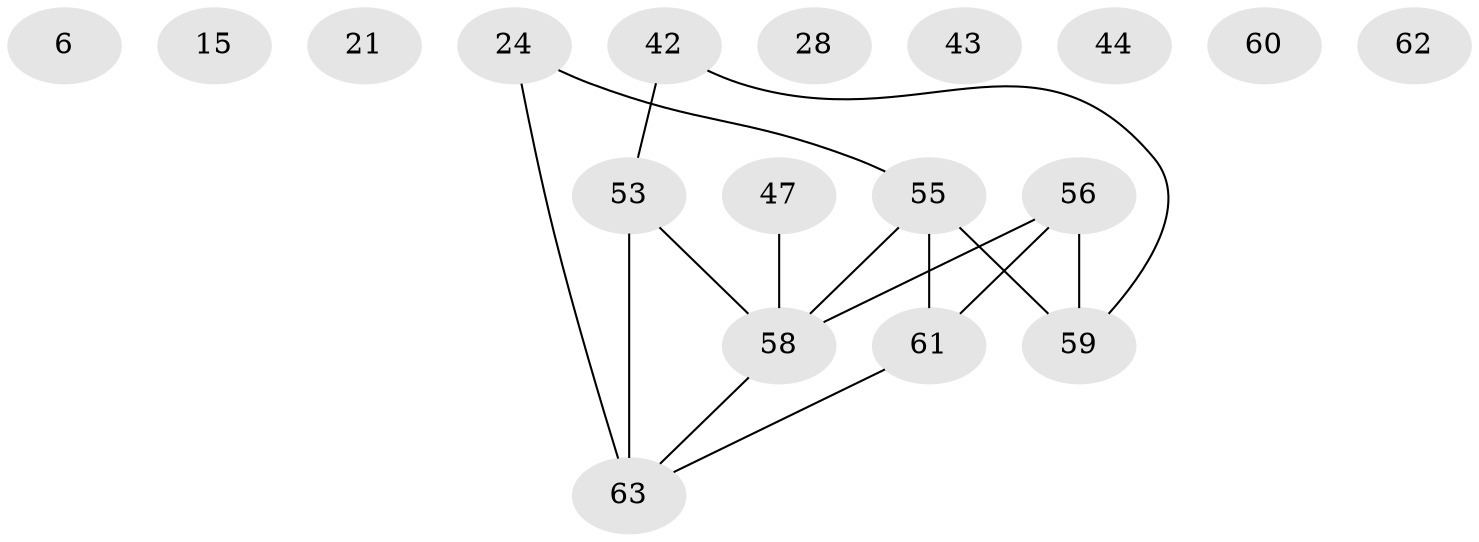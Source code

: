 // original degree distribution, {3: 0.31746031746031744, 4: 0.1111111111111111, 0: 0.07936507936507936, 5: 0.06349206349206349, 2: 0.12698412698412698, 1: 0.25396825396825395, 6: 0.047619047619047616}
// Generated by graph-tools (version 1.1) at 2025/43/03/04/25 21:43:49]
// undirected, 18 vertices, 15 edges
graph export_dot {
graph [start="1"]
  node [color=gray90,style=filled];
  6;
  15;
  21;
  24 [super="+17"];
  28;
  42;
  43 [super="+33"];
  44 [super="+41"];
  47 [super="+9"];
  53 [super="+20"];
  55 [super="+3+49"];
  56 [super="+27+54+25"];
  58 [super="+1+46+57+45"];
  59 [super="+52"];
  60;
  61 [super="+34+40+30"];
  62 [super="+37"];
  63 [super="+26+50+2+48"];
  24 -- 63 [weight=2];
  24 -- 55 [weight=2];
  42 -- 53 [weight=2];
  42 -- 59;
  47 -- 58 [weight=4];
  53 -- 58;
  53 -- 63 [weight=6];
  55 -- 58 [weight=4];
  55 -- 59;
  55 -- 61 [weight=2];
  56 -- 58 [weight=2];
  56 -- 59 [weight=2];
  56 -- 61 [weight=2];
  58 -- 63 [weight=2];
  61 -- 63;
}
